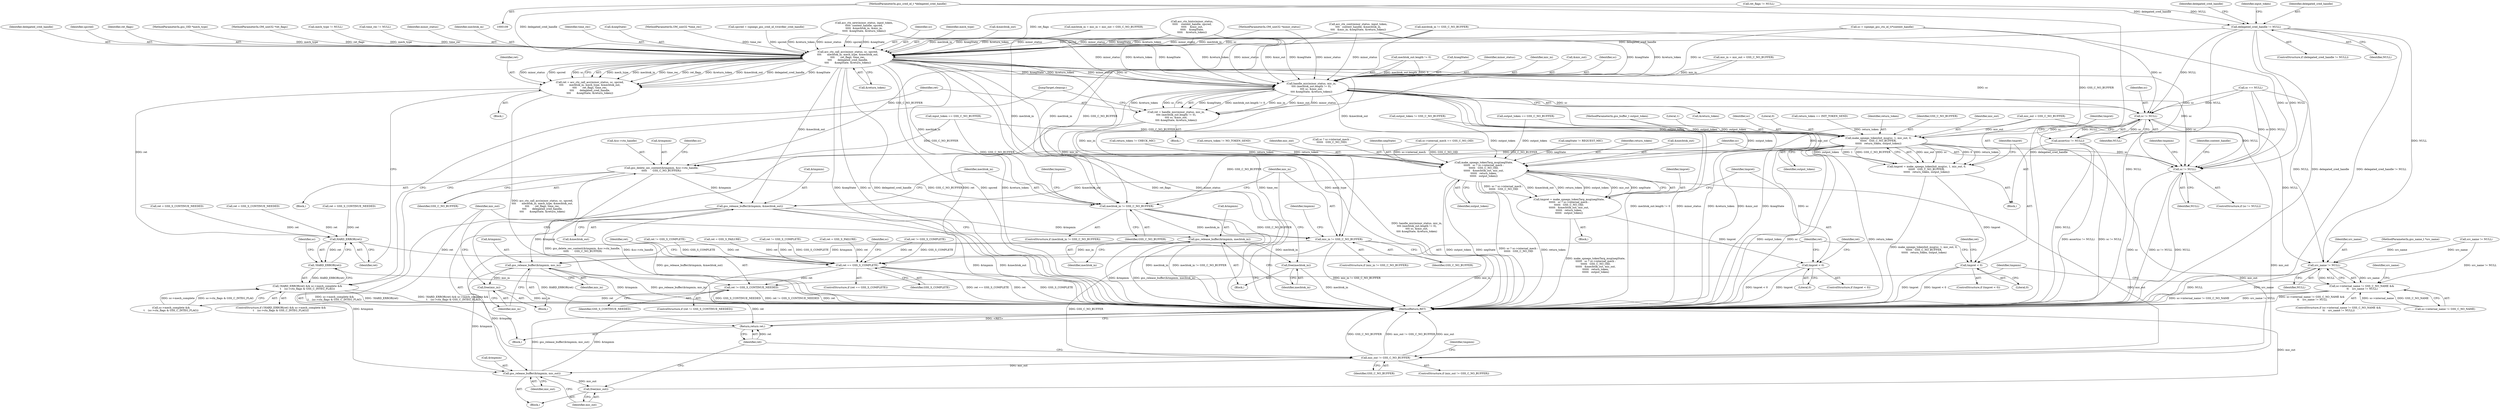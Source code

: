 digraph "0_krb5_b51b33f2bc5d1497ddf5bd107f791c101695000d_3@pointer" {
"1000120" [label="(MethodParameterIn,gss_cred_id_t *delegated_cred_handle)"];
"1000251" [label="(Call,delegated_cred_handle != NULL)"];
"1000354" [label="(Call,acc_ctx_call_acc(minor_status, sc, spcred,\n\t\t\t\t       mechtok_in, mech_type, &mechtok_out,\n\t\t\t\t       ret_flags, time_rec,\n\t\t\t\t       delegated_cred_handle,\n\t\t\t\t       &negState, &return_token))"];
"1000352" [label="(Call,ret = acc_ctx_call_acc(minor_status, sc, spcred,\n\t\t\t\t       mechtok_in, mech_type, &mechtok_out,\n\t\t\t\t       ret_flags, time_rec,\n\t\t\t\t       delegated_cred_handle,\n\t\t\t\t       &negState, &return_token))"];
"1000372" [label="(Call,HARD_ERROR(ret))"];
"1000371" [label="(Call,!HARD_ERROR(ret))"];
"1000370" [label="(Call,!HARD_ERROR(ret) && sc->mech_complete &&\n\t    (sc->ctx_flags & GSS_C_INTEG_FLAG))"];
"1000463" [label="(Call,ret == GSS_S_COMPLETE)"];
"1000496" [label="(Call,ret != GSS_S_CONTINUE_NEEDED)"];
"1000558" [label="(Return,return ret;)"];
"1000386" [label="(Call,handle_mic(minor_status, mic_in,\n\t\t\t\t (mechtok_out.length != 0),\n\t\t\t\t sc, &mic_out,\n\t\t\t\t &negState, &return_token))"];
"1000384" [label="(Call,ret = handle_mic(minor_status, mic_in,\n\t\t\t\t (mechtok_out.length != 0),\n\t\t\t\t sc, &mic_out,\n\t\t\t\t &negState, &return_token))"];
"1000410" [label="(Call,sc != NULL)"];
"1000409" [label="(Call,assert(sc != NULL))"];
"1000415" [label="(Call,make_spnego_tokenInit_msg(sc, 1, mic_out, 0,\n\t\t\t\t\t\t   GSS_C_NO_BUFFER,\n\t\t\t\t\t\t   return_token, output_token))"];
"1000413" [label="(Call,tmpret = make_spnego_tokenInit_msg(sc, 1, mic_out, 0,\n\t\t\t\t\t\t   GSS_C_NO_BUFFER,\n\t\t\t\t\t\t   return_token, output_token))"];
"1000424" [label="(Call,tmpret < 0)"];
"1000501" [label="(Call,sc != NULL)"];
"1000505" [label="(Call,gss_delete_sec_context(&tmpmin, &sc->ctx_handle,\n\t\t\t\t\t       GSS_C_NO_BUFFER))"];
"1000520" [label="(Call,gss_release_buffer(&tmpmin, &mechtok_out))"];
"1000530" [label="(Call,gss_release_buffer(&tmpmin, mechtok_in))"];
"1000534" [label="(Call,free(mechtok_in))"];
"1000541" [label="(Call,gss_release_buffer(&tmpmin, mic_in))"];
"1000545" [label="(Call,free(mic_in))"];
"1000552" [label="(Call,gss_release_buffer(&tmpmin, mic_out))"];
"1000556" [label="(Call,free(mic_out))"];
"1000526" [label="(Call,mechtok_in != GSS_C_NO_BUFFER)"];
"1000537" [label="(Call,mic_in != GSS_C_NO_BUFFER)"];
"1000548" [label="(Call,mic_out != GSS_C_NO_BUFFER)"];
"1000479" [label="(Call,src_name != NULL)"];
"1000473" [label="(Call,sc->internal_name != GSS_C_NO_NAME &&\n \t\t    src_name != NULL)"];
"1000442" [label="(Call,make_spnego_tokenTarg_msg(negState,\n\t\t\t\t\t\t   sc ? sc->internal_mech :\n\t\t\t\t\t\t   GSS_C_NO_OID,\n\t\t\t\t\t\t   &mechtok_out, mic_out,\n\t\t\t\t\t\t   return_token,\n\t\t\t\t\t\t   output_token))"];
"1000440" [label="(Call,tmpret = make_spnego_tokenTarg_msg(negState,\n\t\t\t\t\t\t   sc ? sc->internal_mech :\n\t\t\t\t\t\t   GSS_C_NO_OID,\n\t\t\t\t\t\t   &mechtok_out, mic_out,\n\t\t\t\t\t\t   return_token,\n\t\t\t\t\t\t   output_token))"];
"1000456" [label="(Call,tmpret < 0)"];
"1000439" [label="(Block,)"];
"1000498" [label="(Identifier,GSS_S_CONTINUE_NEEDED)"];
"1000202" [label="(Call,spcred = (spnego_gss_cred_id_t)verifier_cred_handle)"];
"1000412" [label="(Identifier,NULL)"];
"1000182" [label="(Call,output_token == GSS_C_NO_BUFFER)"];
"1000250" [label="(ControlStructure,if (delegated_cred_handle != NULL))"];
"1000417" [label="(Literal,1)"];
"1000427" [label="(Call,ret = GSS_S_FAILURE)"];
"1000212" [label="(Call,sc->internal_mech == GSS_C_NO_OID)"];
"1000369" [label="(ControlStructure,if (!HARD_ERROR(ret) && sc->mech_complete &&\n\t    (sc->ctx_flags & GSS_C_INTEG_FLAG)))"];
"1000416" [label="(Identifier,sc)"];
"1000518" [label="(Identifier,context_handle)"];
"1000559" [label="(Identifier,ret)"];
"1000364" [label="(Identifier,delegated_cred_handle)"];
"1000474" [label="(Call,sc->internal_name != GSS_C_NO_NAME)"];
"1000278" [label="(Call,ret != GSS_S_COMPLETE)"];
"1000357" [label="(Identifier,spcred)"];
"1000419" [label="(Literal,0)"];
"1000404" [label="(Call,return_token == INIT_TOKEN_SEND)"];
"1000554" [label="(Identifier,tmpmin)"];
"1000399" [label="(Call,&return_token)"];
"1000458" [label="(Literal,0)"];
"1000540" [label="(Block,)"];
"1000345" [label="(Call,negState != REQUEST_MIC)"];
"1000525" [label="(ControlStructure,if (mechtok_in != GSS_C_NO_BUFFER))"];
"1000362" [label="(Identifier,ret_flags)"];
"1000363" [label="(Identifier,time_rec)"];
"1000532" [label="(Identifier,tmpmin)"];
"1000481" [label="(Identifier,NULL)"];
"1000453" [label="(Identifier,return_token)"];
"1000253" [label="(Identifier,NULL)"];
"1000450" [label="(Call,&mechtok_out)"];
"1000457" [label="(Identifier,tmpret)"];
"1000508" [label="(Call,&sc->ctx_handle)"];
"1000365" [label="(Call,&negState)"];
"1000334" [label="(Call,ret = GSS_S_CONTINUE_NEEDED)"];
"1000117" [label="(MethodParameterIn,gss_buffer_t output_token)"];
"1000371" [label="(Call,!HARD_ERROR(ret))"];
"1000422" [label="(Identifier,output_token)"];
"1000501" [label="(Call,sc != NULL)"];
"1000421" [label="(Identifier,return_token)"];
"1000533" [label="(Identifier,mechtok_in)"];
"1000436" [label="(Call,return_token != CHECK_MIC)"];
"1000463" [label="(Call,ret == GSS_S_COMPLETE)"];
"1000529" [label="(Block,)"];
"1000337" [label="(Call,sc = (spnego_gss_ctx_id_t)*context_handle)"];
"1000497" [label="(Identifier,ret)"];
"1000285" [label="(Call,ret = GSS_S_CONTINUE_NEEDED)"];
"1000462" [label="(ControlStructure,if (ret == GSS_S_COMPLETE))"];
"1000415" [label="(Call,make_spnego_tokenInit_msg(sc, 1, mic_out, 0,\n\t\t\t\t\t\t   GSS_C_NO_BUFFER,\n\t\t\t\t\t\t   return_token, output_token))"];
"1000534" [label="(Call,free(mechtok_in))"];
"1000373" [label="(Identifier,ret)"];
"1000251" [label="(Call,delegated_cred_handle != NULL)"];
"1000522" [label="(Identifier,tmpmin)"];
"1000408" [label="(Block,)"];
"1000480" [label="(Identifier,src_name)"];
"1000442" [label="(Call,make_spnego_tokenTarg_msg(negState,\n\t\t\t\t\t\t   sc ? sc->internal_mech :\n\t\t\t\t\t\t   GSS_C_NO_OID,\n\t\t\t\t\t\t   &mechtok_out, mic_out,\n\t\t\t\t\t\t   return_token,\n\t\t\t\t\t\t   output_token))"];
"1000460" [label="(Identifier,ret)"];
"1000551" [label="(Block,)"];
"1000521" [label="(Call,&tmpmin)"];
"1000119" [label="(MethodParameterIn,OM_uint32 *time_rec)"];
"1000503" [label="(Identifier,NULL)"];
"1000530" [label="(Call,gss_release_buffer(&tmpmin, mechtok_in))"];
"1000261" [label="(Identifier,input_token)"];
"1000479" [label="(Call,src_name != NULL)"];
"1000424" [label="(Call,tmpret < 0)"];
"1000306" [label="(Call,ret != GSS_S_COMPLETE)"];
"1000191" [label="(Call,input_token == GSS_C_NO_BUFFER)"];
"1000496" [label="(Call,ret != GSS_S_CONTINUE_NEEDED)"];
"1000388" [label="(Identifier,mic_in)"];
"1000120" [label="(MethodParameterIn,gss_cred_id_t *delegated_cred_handle)"];
"1000433" [label="(Call,return_token != NO_TOKEN_SEND)"];
"1000383" [label="(Block,)"];
"1000413" [label="(Call,tmpret = make_spnego_tokenInit_msg(sc, 1, mic_out, 0,\n\t\t\t\t\t\t   GSS_C_NO_BUFFER,\n\t\t\t\t\t\t   return_token, output_token))"];
"1000558" [label="(Return,return ret;)"];
"1000548" [label="(Call,mic_out != GSS_C_NO_BUFFER)"];
"1000420" [label="(Identifier,GSS_C_NO_BUFFER)"];
"1000485" [label="(Identifier,src_name)"];
"1000376" [label="(Identifier,sc)"];
"1000426" [label="(Literal,0)"];
"1000452" [label="(Identifier,mic_out)"];
"1000121" [label="(Block,)"];
"1000556" [label="(Call,free(mic_out))"];
"1000150" [label="(Call,mic_out = GSS_C_NO_BUFFER)"];
"1000506" [label="(Call,&tmpmin)"];
"1000146" [label="(Call,mechtok_in = mic_in = mic_out = GSS_C_NO_BUFFER)"];
"1000459" [label="(Call,ret = GSS_S_FAILURE)"];
"1000469" [label="(Identifier,sc)"];
"1000310" [label="(Call,ret = GSS_S_CONTINUE_NEEDED)"];
"1000384" [label="(Call,ret = handle_mic(minor_status, mic_in,\n\t\t\t\t (mechtok_out.length != 0),\n\t\t\t\t sc, &mic_out,\n\t\t\t\t &negState, &return_token))"];
"1000531" [label="(Call,&tmpmin)"];
"1000455" [label="(ControlStructure,if (tmpret < 0))"];
"1000387" [label="(Identifier,minor_status)"];
"1000526" [label="(Call,mechtok_in != GSS_C_NO_BUFFER)"];
"1000465" [label="(Identifier,GSS_S_COMPLETE)"];
"1000523" [label="(Call,&mechtok_out)"];
"1000414" [label="(Identifier,tmpret)"];
"1000552" [label="(Call,gss_release_buffer(&tmpmin, mic_out))"];
"1000330" [label="(Call,ret != GSS_S_COMPLETE)"];
"1000162" [label="(Call,output_token != GSS_C_NO_BUFFER)"];
"1000418" [label="(Identifier,mic_out)"];
"1000352" [label="(Call,ret = acc_ctx_call_acc(minor_status, sc, spcred,\n\t\t\t\t       mechtok_in, mech_type, &mechtok_out,\n\t\t\t\t       ret_flags, time_rec,\n\t\t\t\t       delegated_cred_handle,\n\t\t\t\t       &negState, &return_token))"];
"1000252" [label="(Identifier,delegated_cred_handle)"];
"1000116" [label="(MethodParameterIn,gss_OID *mech_type)"];
"1000423" [label="(ControlStructure,if (tmpret < 0))"];
"1000546" [label="(Identifier,mic_in)"];
"1000547" [label="(ControlStructure,if (mic_out != GSS_C_NO_BUFFER))"];
"1000464" [label="(Identifier,ret)"];
"1000537" [label="(Call,mic_in != GSS_C_NO_BUFFER)"];
"1000473" [label="(Call,sc->internal_name != GSS_C_NO_NAME &&\n \t\t    src_name != NULL)"];
"1000425" [label="(Identifier,tmpret)"];
"1000256" [label="(Identifier,delegated_cred_handle)"];
"1000118" [label="(MethodParameterIn,OM_uint32 *ret_flags)"];
"1000292" [label="(Call,acc_ctx_new(minor_status, input_token,\n\t\t\t\t\t  context_handle, spcred,\n\t\t\t\t\t  &mechtok_in, &mic_in,\n\t\t\t\t\t  &negState, &return_token))"];
"1000219" [label="(Call,src_name != NULL)"];
"1000454" [label="(Identifier,output_token)"];
"1000356" [label="(Identifier,sc)"];
"1000115" [label="(MethodParameterIn,gss_name_t *src_name)"];
"1000359" [label="(Identifier,mech_type)"];
"1000504" [label="(Block,)"];
"1000360" [label="(Call,&mechtok_out)"];
"1000370" [label="(Call,!HARD_ERROR(ret) && sc->mech_complete &&\n\t    (sc->ctx_flags & GSS_C_INTEG_FLAG))"];
"1000502" [label="(Identifier,sc)"];
"1000553" [label="(Call,&tmpmin)"];
"1000536" [label="(ControlStructure,if (mic_in != GSS_C_NO_BUFFER))"];
"1000507" [label="(Identifier,tmpmin)"];
"1000549" [label="(Identifier,mic_out)"];
"1000555" [label="(Identifier,mic_out)"];
"1000441" [label="(Identifier,tmpret)"];
"1000367" [label="(Call,&return_token)"];
"1000401" [label="(JumpTarget,cleanup:)"];
"1000505" [label="(Call,gss_delete_sec_context(&tmpmin, &sc->ctx_handle,\n\t\t\t\t\t       GSS_C_NO_BUFFER))"];
"1000528" [label="(Identifier,GSS_C_NO_BUFFER)"];
"1000500" [label="(ControlStructure,if (sc != NULL))"];
"1000444" [label="(Call,sc ? sc->internal_mech :\n\t\t\t\t\t\t   GSS_C_NO_OID)"];
"1000520" [label="(Call,gss_release_buffer(&tmpmin, &mechtok_out))"];
"1000440" [label="(Call,tmpret = make_spnego_tokenTarg_msg(negState,\n\t\t\t\t\t\t   sc ? sc->internal_mech :\n\t\t\t\t\t\t   GSS_C_NO_OID,\n\t\t\t\t\t\t   &mechtok_out, mic_out,\n\t\t\t\t\t\t   return_token,\n\t\t\t\t\t\t   output_token))"];
"1000372" [label="(Call,HARD_ERROR(ret))"];
"1000512" [label="(Identifier,GSS_C_NO_BUFFER)"];
"1000535" [label="(Identifier,mechtok_in)"];
"1000410" [label="(Call,sc != NULL)"];
"1000317" [label="(Call,acc_ctx_cont(minor_status, input_token,\n\t\t\t\t   context_handle, &mechtok_in,\n\t\t\t\t   &mic_in, &negState, &return_token))"];
"1000148" [label="(Call,mic_in = mic_out = GSS_C_NO_BUFFER)"];
"1000395" [label="(Call,&mic_out)"];
"1000209" [label="(Call,sc == NULL)"];
"1000495" [label="(ControlStructure,if (ret != GSS_S_CONTINUE_NEEDED))"];
"1000394" [label="(Identifier,sc)"];
"1000110" [label="(MethodParameterIn,OM_uint32 *minor_status)"];
"1000385" [label="(Identifier,ret)"];
"1000267" [label="(Call,acc_ctx_hints(minor_status,\n\t\t\t\t\t    context_handle, spcred,\n\t\t\t\t\t    &mic_out,\n\t\t\t\t\t    &negState,\n\t\t\t\t\t    &return_token))"];
"1000545" [label="(Call,free(mic_in))"];
"1000227" [label="(Call,mech_type != NULL)"];
"1000560" [label="(MethodReturn,RET)"];
"1000543" [label="(Identifier,tmpmin)"];
"1000515" [label="(Identifier,sc)"];
"1000351" [label="(Block,)"];
"1000542" [label="(Call,&tmpmin)"];
"1000527" [label="(Identifier,mechtok_in)"];
"1000374" [label="(Call,sc->mech_complete &&\n\t    (sc->ctx_flags & GSS_C_INTEG_FLAG))"];
"1000235" [label="(Call,time_rec != NULL)"];
"1000348" [label="(Call,mechtok_in != GSS_C_NO_BUFFER)"];
"1000354" [label="(Call,acc_ctx_call_acc(minor_status, sc, spcred,\n\t\t\t\t       mechtok_in, mech_type, &mechtok_out,\n\t\t\t\t       ret_flags, time_rec,\n\t\t\t\t       delegated_cred_handle,\n\t\t\t\t       &negState, &return_token))"];
"1000443" [label="(Identifier,negState)"];
"1000544" [label="(Identifier,mic_in)"];
"1000355" [label="(Identifier,minor_status)"];
"1000456" [label="(Call,tmpret < 0)"];
"1000409" [label="(Call,assert(sc != NULL))"];
"1000389" [label="(Call,mechtok_out.length != 0)"];
"1000397" [label="(Call,&negState)"];
"1000539" [label="(Identifier,GSS_C_NO_BUFFER)"];
"1000472" [label="(ControlStructure,if (sc->internal_name != GSS_C_NO_NAME &&\n \t\t    src_name != NULL))"];
"1000538" [label="(Identifier,mic_in)"];
"1000353" [label="(Identifier,ret)"];
"1000243" [label="(Call,ret_flags != NULL)"];
"1000550" [label="(Identifier,GSS_C_NO_BUFFER)"];
"1000557" [label="(Identifier,mic_out)"];
"1000411" [label="(Identifier,sc)"];
"1000428" [label="(Identifier,ret)"];
"1000541" [label="(Call,gss_release_buffer(&tmpmin, mic_in))"];
"1000386" [label="(Call,handle_mic(minor_status, mic_in,\n\t\t\t\t (mechtok_out.length != 0),\n\t\t\t\t sc, &mic_out,\n\t\t\t\t &negState, &return_token))"];
"1000358" [label="(Identifier,mechtok_in)"];
"1000120" -> "1000109"  [label="AST: "];
"1000120" -> "1000560"  [label="DDG: delegated_cred_handle"];
"1000120" -> "1000251"  [label="DDG: delegated_cred_handle"];
"1000120" -> "1000354"  [label="DDG: delegated_cred_handle"];
"1000251" -> "1000250"  [label="AST: "];
"1000251" -> "1000253"  [label="CFG: "];
"1000252" -> "1000251"  [label="AST: "];
"1000253" -> "1000251"  [label="AST: "];
"1000256" -> "1000251"  [label="CFG: "];
"1000261" -> "1000251"  [label="CFG: "];
"1000251" -> "1000560"  [label="DDG: delegated_cred_handle != NULL"];
"1000251" -> "1000560"  [label="DDG: NULL"];
"1000251" -> "1000560"  [label="DDG: delegated_cred_handle"];
"1000243" -> "1000251"  [label="DDG: NULL"];
"1000251" -> "1000354"  [label="DDG: delegated_cred_handle"];
"1000251" -> "1000410"  [label="DDG: NULL"];
"1000251" -> "1000479"  [label="DDG: NULL"];
"1000251" -> "1000501"  [label="DDG: NULL"];
"1000354" -> "1000352"  [label="AST: "];
"1000354" -> "1000367"  [label="CFG: "];
"1000355" -> "1000354"  [label="AST: "];
"1000356" -> "1000354"  [label="AST: "];
"1000357" -> "1000354"  [label="AST: "];
"1000358" -> "1000354"  [label="AST: "];
"1000359" -> "1000354"  [label="AST: "];
"1000360" -> "1000354"  [label="AST: "];
"1000362" -> "1000354"  [label="AST: "];
"1000363" -> "1000354"  [label="AST: "];
"1000364" -> "1000354"  [label="AST: "];
"1000365" -> "1000354"  [label="AST: "];
"1000367" -> "1000354"  [label="AST: "];
"1000352" -> "1000354"  [label="CFG: "];
"1000354" -> "1000560"  [label="DDG: &negState"];
"1000354" -> "1000560"  [label="DDG: sc"];
"1000354" -> "1000560"  [label="DDG: delegated_cred_handle"];
"1000354" -> "1000560"  [label="DDG: spcred"];
"1000354" -> "1000560"  [label="DDG: &return_token"];
"1000354" -> "1000560"  [label="DDG: ret_flags"];
"1000354" -> "1000560"  [label="DDG: minor_status"];
"1000354" -> "1000560"  [label="DDG: time_rec"];
"1000354" -> "1000560"  [label="DDG: mech_type"];
"1000354" -> "1000352"  [label="DDG: mech_type"];
"1000354" -> "1000352"  [label="DDG: mechtok_in"];
"1000354" -> "1000352"  [label="DDG: time_rec"];
"1000354" -> "1000352"  [label="DDG: ret_flags"];
"1000354" -> "1000352"  [label="DDG: &return_token"];
"1000354" -> "1000352"  [label="DDG: &mechtok_out"];
"1000354" -> "1000352"  [label="DDG: delegated_cred_handle"];
"1000354" -> "1000352"  [label="DDG: &negState"];
"1000354" -> "1000352"  [label="DDG: minor_status"];
"1000354" -> "1000352"  [label="DDG: spcred"];
"1000354" -> "1000352"  [label="DDG: sc"];
"1000317" -> "1000354"  [label="DDG: minor_status"];
"1000317" -> "1000354"  [label="DDG: &negState"];
"1000317" -> "1000354"  [label="DDG: &return_token"];
"1000292" -> "1000354"  [label="DDG: minor_status"];
"1000292" -> "1000354"  [label="DDG: spcred"];
"1000292" -> "1000354"  [label="DDG: &negState"];
"1000292" -> "1000354"  [label="DDG: &return_token"];
"1000267" -> "1000354"  [label="DDG: minor_status"];
"1000267" -> "1000354"  [label="DDG: spcred"];
"1000267" -> "1000354"  [label="DDG: &negState"];
"1000267" -> "1000354"  [label="DDG: &return_token"];
"1000110" -> "1000354"  [label="DDG: minor_status"];
"1000337" -> "1000354"  [label="DDG: sc"];
"1000202" -> "1000354"  [label="DDG: spcred"];
"1000348" -> "1000354"  [label="DDG: mechtok_in"];
"1000146" -> "1000354"  [label="DDG: mechtok_in"];
"1000227" -> "1000354"  [label="DDG: mech_type"];
"1000116" -> "1000354"  [label="DDG: mech_type"];
"1000243" -> "1000354"  [label="DDG: ret_flags"];
"1000118" -> "1000354"  [label="DDG: ret_flags"];
"1000235" -> "1000354"  [label="DDG: time_rec"];
"1000119" -> "1000354"  [label="DDG: time_rec"];
"1000354" -> "1000386"  [label="DDG: minor_status"];
"1000354" -> "1000386"  [label="DDG: sc"];
"1000354" -> "1000386"  [label="DDG: &negState"];
"1000354" -> "1000386"  [label="DDG: &return_token"];
"1000354" -> "1000410"  [label="DDG: sc"];
"1000354" -> "1000442"  [label="DDG: &mechtok_out"];
"1000354" -> "1000501"  [label="DDG: sc"];
"1000354" -> "1000520"  [label="DDG: &mechtok_out"];
"1000354" -> "1000526"  [label="DDG: mechtok_in"];
"1000352" -> "1000351"  [label="AST: "];
"1000353" -> "1000352"  [label="AST: "];
"1000373" -> "1000352"  [label="CFG: "];
"1000352" -> "1000560"  [label="DDG: acc_ctx_call_acc(minor_status, sc, spcred,\n\t\t\t\t       mechtok_in, mech_type, &mechtok_out,\n\t\t\t\t       ret_flags, time_rec,\n\t\t\t\t       delegated_cred_handle,\n\t\t\t\t       &negState, &return_token)"];
"1000352" -> "1000372"  [label="DDG: ret"];
"1000372" -> "1000371"  [label="AST: "];
"1000372" -> "1000373"  [label="CFG: "];
"1000373" -> "1000372"  [label="AST: "];
"1000371" -> "1000372"  [label="CFG: "];
"1000372" -> "1000371"  [label="DDG: ret"];
"1000285" -> "1000372"  [label="DDG: ret"];
"1000310" -> "1000372"  [label="DDG: ret"];
"1000334" -> "1000372"  [label="DDG: ret"];
"1000372" -> "1000463"  [label="DDG: ret"];
"1000371" -> "1000370"  [label="AST: "];
"1000376" -> "1000371"  [label="CFG: "];
"1000370" -> "1000371"  [label="CFG: "];
"1000371" -> "1000560"  [label="DDG: HARD_ERROR(ret)"];
"1000371" -> "1000370"  [label="DDG: HARD_ERROR(ret)"];
"1000370" -> "1000369"  [label="AST: "];
"1000370" -> "1000374"  [label="CFG: "];
"1000374" -> "1000370"  [label="AST: "];
"1000385" -> "1000370"  [label="CFG: "];
"1000401" -> "1000370"  [label="CFG: "];
"1000370" -> "1000560"  [label="DDG: !HARD_ERROR(ret) && sc->mech_complete &&\n\t    (sc->ctx_flags & GSS_C_INTEG_FLAG)"];
"1000370" -> "1000560"  [label="DDG: sc->mech_complete &&\n\t    (sc->ctx_flags & GSS_C_INTEG_FLAG)"];
"1000370" -> "1000560"  [label="DDG: !HARD_ERROR(ret)"];
"1000374" -> "1000370"  [label="DDG: sc->mech_complete"];
"1000374" -> "1000370"  [label="DDG: sc->ctx_flags & GSS_C_INTEG_FLAG"];
"1000463" -> "1000462"  [label="AST: "];
"1000463" -> "1000465"  [label="CFG: "];
"1000464" -> "1000463"  [label="AST: "];
"1000465" -> "1000463"  [label="AST: "];
"1000469" -> "1000463"  [label="CFG: "];
"1000497" -> "1000463"  [label="CFG: "];
"1000463" -> "1000560"  [label="DDG: GSS_S_COMPLETE"];
"1000463" -> "1000560"  [label="DDG: ret == GSS_S_COMPLETE"];
"1000463" -> "1000560"  [label="DDG: ret"];
"1000427" -> "1000463"  [label="DDG: ret"];
"1000306" -> "1000463"  [label="DDG: ret"];
"1000306" -> "1000463"  [label="DDG: GSS_S_COMPLETE"];
"1000278" -> "1000463"  [label="DDG: ret"];
"1000278" -> "1000463"  [label="DDG: GSS_S_COMPLETE"];
"1000384" -> "1000463"  [label="DDG: ret"];
"1000459" -> "1000463"  [label="DDG: ret"];
"1000330" -> "1000463"  [label="DDG: ret"];
"1000330" -> "1000463"  [label="DDG: GSS_S_COMPLETE"];
"1000463" -> "1000496"  [label="DDG: ret"];
"1000463" -> "1000558"  [label="DDG: ret"];
"1000496" -> "1000495"  [label="AST: "];
"1000496" -> "1000498"  [label="CFG: "];
"1000497" -> "1000496"  [label="AST: "];
"1000498" -> "1000496"  [label="AST: "];
"1000502" -> "1000496"  [label="CFG: "];
"1000522" -> "1000496"  [label="CFG: "];
"1000496" -> "1000560"  [label="DDG: GSS_S_CONTINUE_NEEDED"];
"1000496" -> "1000560"  [label="DDG: ret != GSS_S_CONTINUE_NEEDED"];
"1000496" -> "1000560"  [label="DDG: ret"];
"1000496" -> "1000558"  [label="DDG: ret"];
"1000558" -> "1000121"  [label="AST: "];
"1000558" -> "1000559"  [label="CFG: "];
"1000559" -> "1000558"  [label="AST: "];
"1000560" -> "1000558"  [label="CFG: "];
"1000558" -> "1000560"  [label="DDG: <RET>"];
"1000559" -> "1000558"  [label="DDG: ret"];
"1000386" -> "1000384"  [label="AST: "];
"1000386" -> "1000399"  [label="CFG: "];
"1000387" -> "1000386"  [label="AST: "];
"1000388" -> "1000386"  [label="AST: "];
"1000389" -> "1000386"  [label="AST: "];
"1000394" -> "1000386"  [label="AST: "];
"1000395" -> "1000386"  [label="AST: "];
"1000397" -> "1000386"  [label="AST: "];
"1000399" -> "1000386"  [label="AST: "];
"1000384" -> "1000386"  [label="CFG: "];
"1000386" -> "1000560"  [label="DDG: &negState"];
"1000386" -> "1000560"  [label="DDG: sc"];
"1000386" -> "1000560"  [label="DDG: mechtok_out.length != 0"];
"1000386" -> "1000560"  [label="DDG: minor_status"];
"1000386" -> "1000560"  [label="DDG: &return_token"];
"1000386" -> "1000560"  [label="DDG: &mic_out"];
"1000386" -> "1000384"  [label="DDG: &negState"];
"1000386" -> "1000384"  [label="DDG: mechtok_out.length != 0"];
"1000386" -> "1000384"  [label="DDG: mic_in"];
"1000386" -> "1000384"  [label="DDG: &mic_out"];
"1000386" -> "1000384"  [label="DDG: minor_status"];
"1000386" -> "1000384"  [label="DDG: &return_token"];
"1000386" -> "1000384"  [label="DDG: sc"];
"1000317" -> "1000386"  [label="DDG: minor_status"];
"1000317" -> "1000386"  [label="DDG: &negState"];
"1000317" -> "1000386"  [label="DDG: &return_token"];
"1000292" -> "1000386"  [label="DDG: minor_status"];
"1000292" -> "1000386"  [label="DDG: &negState"];
"1000292" -> "1000386"  [label="DDG: &return_token"];
"1000267" -> "1000386"  [label="DDG: minor_status"];
"1000267" -> "1000386"  [label="DDG: &mic_out"];
"1000267" -> "1000386"  [label="DDG: &negState"];
"1000267" -> "1000386"  [label="DDG: &return_token"];
"1000110" -> "1000386"  [label="DDG: minor_status"];
"1000148" -> "1000386"  [label="DDG: mic_in"];
"1000389" -> "1000386"  [label="DDG: mechtok_out.length"];
"1000389" -> "1000386"  [label="DDG: 0"];
"1000337" -> "1000386"  [label="DDG: sc"];
"1000386" -> "1000410"  [label="DDG: sc"];
"1000386" -> "1000501"  [label="DDG: sc"];
"1000386" -> "1000537"  [label="DDG: mic_in"];
"1000384" -> "1000383"  [label="AST: "];
"1000385" -> "1000384"  [label="AST: "];
"1000401" -> "1000384"  [label="CFG: "];
"1000384" -> "1000560"  [label="DDG: handle_mic(minor_status, mic_in,\n\t\t\t\t (mechtok_out.length != 0),\n\t\t\t\t sc, &mic_out,\n\t\t\t\t &negState, &return_token)"];
"1000410" -> "1000409"  [label="AST: "];
"1000410" -> "1000412"  [label="CFG: "];
"1000411" -> "1000410"  [label="AST: "];
"1000412" -> "1000410"  [label="AST: "];
"1000409" -> "1000410"  [label="CFG: "];
"1000410" -> "1000560"  [label="DDG: NULL"];
"1000410" -> "1000409"  [label="DDG: sc"];
"1000410" -> "1000409"  [label="DDG: NULL"];
"1000209" -> "1000410"  [label="DDG: sc"];
"1000209" -> "1000410"  [label="DDG: NULL"];
"1000337" -> "1000410"  [label="DDG: sc"];
"1000410" -> "1000415"  [label="DDG: sc"];
"1000410" -> "1000479"  [label="DDG: NULL"];
"1000410" -> "1000501"  [label="DDG: NULL"];
"1000409" -> "1000408"  [label="AST: "];
"1000414" -> "1000409"  [label="CFG: "];
"1000409" -> "1000560"  [label="DDG: assert(sc != NULL)"];
"1000409" -> "1000560"  [label="DDG: sc != NULL"];
"1000415" -> "1000413"  [label="AST: "];
"1000415" -> "1000422"  [label="CFG: "];
"1000416" -> "1000415"  [label="AST: "];
"1000417" -> "1000415"  [label="AST: "];
"1000418" -> "1000415"  [label="AST: "];
"1000419" -> "1000415"  [label="AST: "];
"1000420" -> "1000415"  [label="AST: "];
"1000421" -> "1000415"  [label="AST: "];
"1000422" -> "1000415"  [label="AST: "];
"1000413" -> "1000415"  [label="CFG: "];
"1000415" -> "1000560"  [label="DDG: output_token"];
"1000415" -> "1000560"  [label="DDG: sc"];
"1000415" -> "1000560"  [label="DDG: return_token"];
"1000415" -> "1000413"  [label="DDG: mic_out"];
"1000415" -> "1000413"  [label="DDG: sc"];
"1000415" -> "1000413"  [label="DDG: 0"];
"1000415" -> "1000413"  [label="DDG: return_token"];
"1000415" -> "1000413"  [label="DDG: output_token"];
"1000415" -> "1000413"  [label="DDG: 1"];
"1000415" -> "1000413"  [label="DDG: GSS_C_NO_BUFFER"];
"1000150" -> "1000415"  [label="DDG: mic_out"];
"1000348" -> "1000415"  [label="DDG: GSS_C_NO_BUFFER"];
"1000191" -> "1000415"  [label="DDG: GSS_C_NO_BUFFER"];
"1000404" -> "1000415"  [label="DDG: return_token"];
"1000162" -> "1000415"  [label="DDG: output_token"];
"1000182" -> "1000415"  [label="DDG: output_token"];
"1000117" -> "1000415"  [label="DDG: output_token"];
"1000415" -> "1000501"  [label="DDG: sc"];
"1000415" -> "1000505"  [label="DDG: GSS_C_NO_BUFFER"];
"1000415" -> "1000526"  [label="DDG: GSS_C_NO_BUFFER"];
"1000415" -> "1000548"  [label="DDG: mic_out"];
"1000413" -> "1000408"  [label="AST: "];
"1000414" -> "1000413"  [label="AST: "];
"1000425" -> "1000413"  [label="CFG: "];
"1000413" -> "1000560"  [label="DDG: make_spnego_tokenInit_msg(sc, 1, mic_out, 0,\n\t\t\t\t\t\t   GSS_C_NO_BUFFER,\n\t\t\t\t\t\t   return_token, output_token)"];
"1000413" -> "1000424"  [label="DDG: tmpret"];
"1000424" -> "1000423"  [label="AST: "];
"1000424" -> "1000426"  [label="CFG: "];
"1000425" -> "1000424"  [label="AST: "];
"1000426" -> "1000424"  [label="AST: "];
"1000428" -> "1000424"  [label="CFG: "];
"1000464" -> "1000424"  [label="CFG: "];
"1000424" -> "1000560"  [label="DDG: tmpret"];
"1000424" -> "1000560"  [label="DDG: tmpret < 0"];
"1000501" -> "1000500"  [label="AST: "];
"1000501" -> "1000503"  [label="CFG: "];
"1000502" -> "1000501"  [label="AST: "];
"1000503" -> "1000501"  [label="AST: "];
"1000507" -> "1000501"  [label="CFG: "];
"1000518" -> "1000501"  [label="CFG: "];
"1000501" -> "1000560"  [label="DDG: NULL"];
"1000501" -> "1000560"  [label="DDG: sc"];
"1000501" -> "1000560"  [label="DDG: sc != NULL"];
"1000209" -> "1000501"  [label="DDG: sc"];
"1000209" -> "1000501"  [label="DDG: NULL"];
"1000337" -> "1000501"  [label="DDG: sc"];
"1000505" -> "1000504"  [label="AST: "];
"1000505" -> "1000512"  [label="CFG: "];
"1000506" -> "1000505"  [label="AST: "];
"1000508" -> "1000505"  [label="AST: "];
"1000512" -> "1000505"  [label="AST: "];
"1000515" -> "1000505"  [label="CFG: "];
"1000505" -> "1000560"  [label="DDG: gss_delete_sec_context(&tmpmin, &sc->ctx_handle,\n\t\t\t\t\t       GSS_C_NO_BUFFER)"];
"1000505" -> "1000560"  [label="DDG: &sc->ctx_handle"];
"1000348" -> "1000505"  [label="DDG: GSS_C_NO_BUFFER"];
"1000191" -> "1000505"  [label="DDG: GSS_C_NO_BUFFER"];
"1000505" -> "1000520"  [label="DDG: &tmpmin"];
"1000505" -> "1000526"  [label="DDG: GSS_C_NO_BUFFER"];
"1000520" -> "1000121"  [label="AST: "];
"1000520" -> "1000523"  [label="CFG: "];
"1000521" -> "1000520"  [label="AST: "];
"1000523" -> "1000520"  [label="AST: "];
"1000527" -> "1000520"  [label="CFG: "];
"1000520" -> "1000560"  [label="DDG: gss_release_buffer(&tmpmin, &mechtok_out)"];
"1000520" -> "1000560"  [label="DDG: &tmpmin"];
"1000520" -> "1000560"  [label="DDG: &mechtok_out"];
"1000442" -> "1000520"  [label="DDG: &mechtok_out"];
"1000520" -> "1000530"  [label="DDG: &tmpmin"];
"1000520" -> "1000541"  [label="DDG: &tmpmin"];
"1000520" -> "1000552"  [label="DDG: &tmpmin"];
"1000530" -> "1000529"  [label="AST: "];
"1000530" -> "1000533"  [label="CFG: "];
"1000531" -> "1000530"  [label="AST: "];
"1000533" -> "1000530"  [label="AST: "];
"1000535" -> "1000530"  [label="CFG: "];
"1000530" -> "1000560"  [label="DDG: &tmpmin"];
"1000530" -> "1000560"  [label="DDG: gss_release_buffer(&tmpmin, mechtok_in)"];
"1000526" -> "1000530"  [label="DDG: mechtok_in"];
"1000530" -> "1000534"  [label="DDG: mechtok_in"];
"1000530" -> "1000541"  [label="DDG: &tmpmin"];
"1000530" -> "1000552"  [label="DDG: &tmpmin"];
"1000534" -> "1000529"  [label="AST: "];
"1000534" -> "1000535"  [label="CFG: "];
"1000535" -> "1000534"  [label="AST: "];
"1000538" -> "1000534"  [label="CFG: "];
"1000534" -> "1000560"  [label="DDG: mechtok_in"];
"1000541" -> "1000540"  [label="AST: "];
"1000541" -> "1000544"  [label="CFG: "];
"1000542" -> "1000541"  [label="AST: "];
"1000544" -> "1000541"  [label="AST: "];
"1000546" -> "1000541"  [label="CFG: "];
"1000541" -> "1000560"  [label="DDG: &tmpmin"];
"1000541" -> "1000560"  [label="DDG: gss_release_buffer(&tmpmin, mic_in)"];
"1000537" -> "1000541"  [label="DDG: mic_in"];
"1000541" -> "1000545"  [label="DDG: mic_in"];
"1000541" -> "1000552"  [label="DDG: &tmpmin"];
"1000545" -> "1000540"  [label="AST: "];
"1000545" -> "1000546"  [label="CFG: "];
"1000546" -> "1000545"  [label="AST: "];
"1000549" -> "1000545"  [label="CFG: "];
"1000545" -> "1000560"  [label="DDG: mic_in"];
"1000552" -> "1000551"  [label="AST: "];
"1000552" -> "1000555"  [label="CFG: "];
"1000553" -> "1000552"  [label="AST: "];
"1000555" -> "1000552"  [label="AST: "];
"1000557" -> "1000552"  [label="CFG: "];
"1000552" -> "1000560"  [label="DDG: &tmpmin"];
"1000552" -> "1000560"  [label="DDG: gss_release_buffer(&tmpmin, mic_out)"];
"1000548" -> "1000552"  [label="DDG: mic_out"];
"1000552" -> "1000556"  [label="DDG: mic_out"];
"1000556" -> "1000551"  [label="AST: "];
"1000556" -> "1000557"  [label="CFG: "];
"1000557" -> "1000556"  [label="AST: "];
"1000559" -> "1000556"  [label="CFG: "];
"1000556" -> "1000560"  [label="DDG: mic_out"];
"1000526" -> "1000525"  [label="AST: "];
"1000526" -> "1000528"  [label="CFG: "];
"1000527" -> "1000526"  [label="AST: "];
"1000528" -> "1000526"  [label="AST: "];
"1000532" -> "1000526"  [label="CFG: "];
"1000538" -> "1000526"  [label="CFG: "];
"1000526" -> "1000560"  [label="DDG: mechtok_in != GSS_C_NO_BUFFER"];
"1000526" -> "1000560"  [label="DDG: mechtok_in"];
"1000348" -> "1000526"  [label="DDG: mechtok_in"];
"1000348" -> "1000526"  [label="DDG: GSS_C_NO_BUFFER"];
"1000146" -> "1000526"  [label="DDG: mechtok_in"];
"1000191" -> "1000526"  [label="DDG: GSS_C_NO_BUFFER"];
"1000526" -> "1000537"  [label="DDG: GSS_C_NO_BUFFER"];
"1000537" -> "1000536"  [label="AST: "];
"1000537" -> "1000539"  [label="CFG: "];
"1000538" -> "1000537"  [label="AST: "];
"1000539" -> "1000537"  [label="AST: "];
"1000543" -> "1000537"  [label="CFG: "];
"1000549" -> "1000537"  [label="CFG: "];
"1000537" -> "1000560"  [label="DDG: mic_in"];
"1000537" -> "1000560"  [label="DDG: mic_in != GSS_C_NO_BUFFER"];
"1000148" -> "1000537"  [label="DDG: mic_in"];
"1000537" -> "1000548"  [label="DDG: GSS_C_NO_BUFFER"];
"1000548" -> "1000547"  [label="AST: "];
"1000548" -> "1000550"  [label="CFG: "];
"1000549" -> "1000548"  [label="AST: "];
"1000550" -> "1000548"  [label="AST: "];
"1000554" -> "1000548"  [label="CFG: "];
"1000559" -> "1000548"  [label="CFG: "];
"1000548" -> "1000560"  [label="DDG: GSS_C_NO_BUFFER"];
"1000548" -> "1000560"  [label="DDG: mic_out != GSS_C_NO_BUFFER"];
"1000548" -> "1000560"  [label="DDG: mic_out"];
"1000150" -> "1000548"  [label="DDG: mic_out"];
"1000442" -> "1000548"  [label="DDG: mic_out"];
"1000479" -> "1000473"  [label="AST: "];
"1000479" -> "1000481"  [label="CFG: "];
"1000480" -> "1000479"  [label="AST: "];
"1000481" -> "1000479"  [label="AST: "];
"1000473" -> "1000479"  [label="CFG: "];
"1000479" -> "1000560"  [label="DDG: src_name"];
"1000479" -> "1000560"  [label="DDG: NULL"];
"1000479" -> "1000473"  [label="DDG: src_name"];
"1000479" -> "1000473"  [label="DDG: NULL"];
"1000219" -> "1000479"  [label="DDG: src_name"];
"1000115" -> "1000479"  [label="DDG: src_name"];
"1000209" -> "1000479"  [label="DDG: NULL"];
"1000473" -> "1000472"  [label="AST: "];
"1000473" -> "1000474"  [label="CFG: "];
"1000474" -> "1000473"  [label="AST: "];
"1000485" -> "1000473"  [label="CFG: "];
"1000522" -> "1000473"  [label="CFG: "];
"1000473" -> "1000560"  [label="DDG: sc->internal_name != GSS_C_NO_NAME"];
"1000473" -> "1000560"  [label="DDG: src_name != NULL"];
"1000473" -> "1000560"  [label="DDG: sc->internal_name != GSS_C_NO_NAME &&\n \t\t    src_name != NULL"];
"1000474" -> "1000473"  [label="DDG: sc->internal_name"];
"1000474" -> "1000473"  [label="DDG: GSS_C_NO_NAME"];
"1000219" -> "1000473"  [label="DDG: src_name != NULL"];
"1000442" -> "1000440"  [label="AST: "];
"1000442" -> "1000454"  [label="CFG: "];
"1000443" -> "1000442"  [label="AST: "];
"1000444" -> "1000442"  [label="AST: "];
"1000450" -> "1000442"  [label="AST: "];
"1000452" -> "1000442"  [label="AST: "];
"1000453" -> "1000442"  [label="AST: "];
"1000454" -> "1000442"  [label="AST: "];
"1000440" -> "1000442"  [label="CFG: "];
"1000442" -> "1000560"  [label="DDG: negState"];
"1000442" -> "1000560"  [label="DDG: return_token"];
"1000442" -> "1000560"  [label="DDG: output_token"];
"1000442" -> "1000560"  [label="DDG: sc ? sc->internal_mech :\n\t\t\t\t\t\t   GSS_C_NO_OID"];
"1000442" -> "1000440"  [label="DDG: sc ? sc->internal_mech :\n\t\t\t\t\t\t   GSS_C_NO_OID"];
"1000442" -> "1000440"  [label="DDG: &mechtok_out"];
"1000442" -> "1000440"  [label="DDG: return_token"];
"1000442" -> "1000440"  [label="DDG: output_token"];
"1000442" -> "1000440"  [label="DDG: mic_out"];
"1000442" -> "1000440"  [label="DDG: negState"];
"1000345" -> "1000442"  [label="DDG: negState"];
"1000212" -> "1000442"  [label="DDG: sc->internal_mech"];
"1000212" -> "1000442"  [label="DDG: GSS_C_NO_OID"];
"1000150" -> "1000442"  [label="DDG: mic_out"];
"1000436" -> "1000442"  [label="DDG: return_token"];
"1000433" -> "1000442"  [label="DDG: return_token"];
"1000162" -> "1000442"  [label="DDG: output_token"];
"1000182" -> "1000442"  [label="DDG: output_token"];
"1000117" -> "1000442"  [label="DDG: output_token"];
"1000440" -> "1000439"  [label="AST: "];
"1000441" -> "1000440"  [label="AST: "];
"1000457" -> "1000440"  [label="CFG: "];
"1000440" -> "1000560"  [label="DDG: make_spnego_tokenTarg_msg(negState,\n\t\t\t\t\t\t   sc ? sc->internal_mech :\n\t\t\t\t\t\t   GSS_C_NO_OID,\n\t\t\t\t\t\t   &mechtok_out, mic_out,\n\t\t\t\t\t\t   return_token,\n\t\t\t\t\t\t   output_token)"];
"1000440" -> "1000456"  [label="DDG: tmpret"];
"1000456" -> "1000455"  [label="AST: "];
"1000456" -> "1000458"  [label="CFG: "];
"1000457" -> "1000456"  [label="AST: "];
"1000458" -> "1000456"  [label="AST: "];
"1000460" -> "1000456"  [label="CFG: "];
"1000464" -> "1000456"  [label="CFG: "];
"1000456" -> "1000560"  [label="DDG: tmpret"];
"1000456" -> "1000560"  [label="DDG: tmpret < 0"];
}
